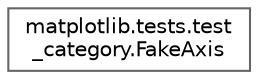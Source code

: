 digraph "Graphical Class Hierarchy"
{
 // LATEX_PDF_SIZE
  bgcolor="transparent";
  edge [fontname=Helvetica,fontsize=10,labelfontname=Helvetica,labelfontsize=10];
  node [fontname=Helvetica,fontsize=10,shape=box,height=0.2,width=0.4];
  rankdir="LR";
  Node0 [id="Node000000",label="matplotlib.tests.test\l_category.FakeAxis",height=0.2,width=0.4,color="grey40", fillcolor="white", style="filled",URL="$d9/de6/classmatplotlib_1_1tests_1_1test__category_1_1FakeAxis.html",tooltip=" "];
}
